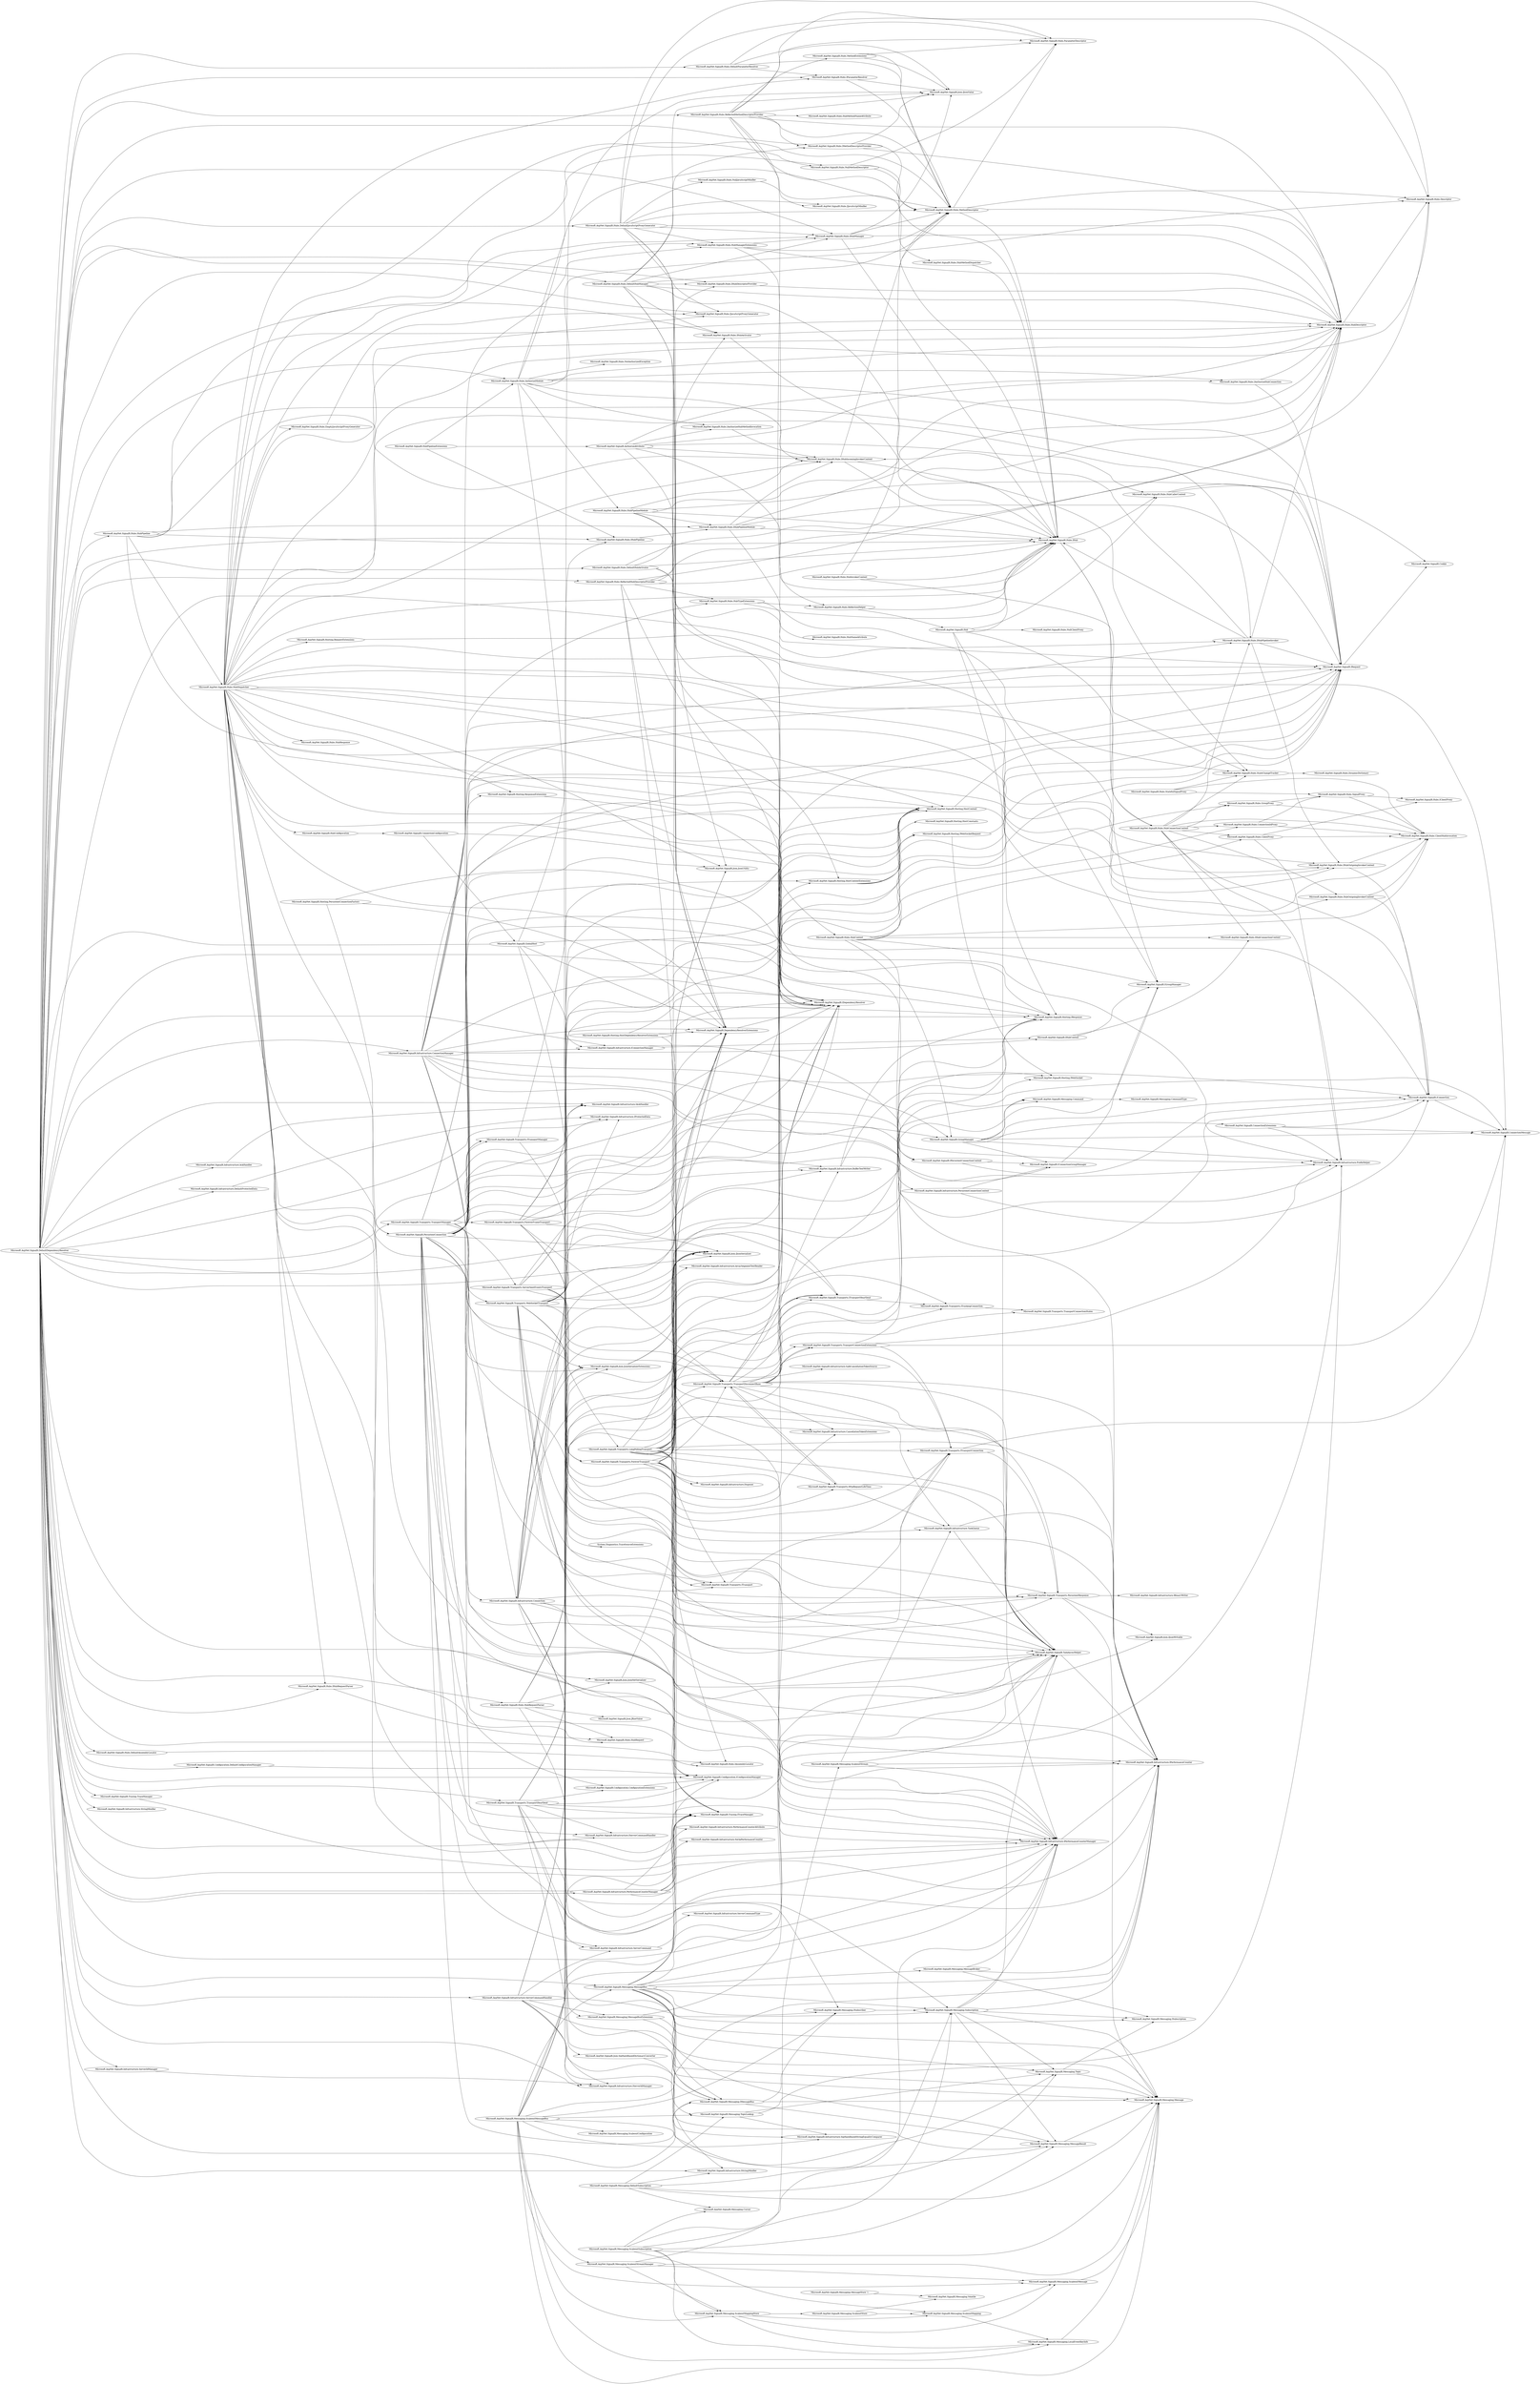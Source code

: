 digraph G {
    page="40,60"; 
    ratio=auto;
    rankdir=LR;
    fontsize=10;
   "Microsoft.AspNet.SignalR.AuthorizeAttribute" -> { rank=none; "Microsoft.AspNet.SignalR.Hubs.HubCallerContext"; "Microsoft.AspNet.SignalR.Hubs.HubDescriptor"; "Microsoft.AspNet.SignalR.Hubs.IAuthorizeHubConnection"; "Microsoft.AspNet.SignalR.Hubs.IAuthorizeHubMethodInvocation"; "Microsoft.AspNet.SignalR.Hubs.IHub"; "Microsoft.AspNet.SignalR.Hubs.IHubIncomingInvokerContext"; "Microsoft.AspNet.SignalR.IRequest" }
   "Microsoft.AspNet.SignalR.Configuration.ConfigurationExtensions" -> { rank=none; "Microsoft.AspNet.SignalR.Configuration.IConfigurationManager" }
   "Microsoft.AspNet.SignalR.Configuration.DefaultConfigurationManager" -> { rank=none; "Microsoft.AspNet.SignalR.Configuration.IConfigurationManager" }
   "Microsoft.AspNet.SignalR.ConnectionConfiguration" -> { rank=none; "Microsoft.AspNet.SignalR.GlobalHost"; "Microsoft.AspNet.SignalR.IDependencyResolver" }
   "Microsoft.AspNet.SignalR.ConnectionExtensions" -> { rank=none; "Microsoft.AspNet.SignalR.ConnectionMessage"; "Microsoft.AspNet.SignalR.IConnection"; "Microsoft.AspNet.SignalR.Infrastructure.PrefixHelper" }
   "Microsoft.AspNet.SignalR.DefaultDependencyResolver" -> { rank=none; "Microsoft.AspNet.SignalR.Configuration.DefaultConfigurationManager"; "Microsoft.AspNet.SignalR.Configuration.IConfigurationManager"; "Microsoft.AspNet.SignalR.Hubs.AuthorizeModule"; "Microsoft.AspNet.SignalR.Hubs.DefaultAssemblyLocator"; "Microsoft.AspNet.SignalR.Hubs.DefaultHubActivator"; "Microsoft.AspNet.SignalR.Hubs.DefaultHubManager"; "Microsoft.AspNet.SignalR.Hubs.DefaultJavaScriptProxyGenerator"; "Microsoft.AspNet.SignalR.Hubs.DefaultParameterResolver"; "Microsoft.AspNet.SignalR.Hubs.HubPipeline"; "Microsoft.AspNet.SignalR.Hubs.HubRequestParser"; "Microsoft.AspNet.SignalR.Hubs.IAssemblyLocator"; "Microsoft.AspNet.SignalR.Hubs.IHubActivator"; "Microsoft.AspNet.SignalR.Hubs.IHubDescriptorProvider"; "Microsoft.AspNet.SignalR.Hubs.IHubManager"; "Microsoft.AspNet.SignalR.Hubs.IHubPipeline"; "Microsoft.AspNet.SignalR.Hubs.IHubPipelineInvoker"; "Microsoft.AspNet.SignalR.Hubs.IHubRequestParser"; "Microsoft.AspNet.SignalR.Hubs.IJavaScriptProxyGenerator"; "Microsoft.AspNet.SignalR.Hubs.IMethodDescriptorProvider"; "Microsoft.AspNet.SignalR.Hubs.IParameterResolver"; "Microsoft.AspNet.SignalR.Hubs.ReflectedHubDescriptorProvider"; "Microsoft.AspNet.SignalR.Hubs.ReflectedMethodDescriptorProvider"; "Microsoft.AspNet.SignalR.IDependencyResolver"; "Microsoft.AspNet.SignalR.Infrastructure.AckHandler"; "Microsoft.AspNet.SignalR.Infrastructure.ConnectionManager"; "Microsoft.AspNet.SignalR.Infrastructure.DefaultProtectedData"; "Microsoft.AspNet.SignalR.Infrastructure.IAckHandler"; "Microsoft.AspNet.SignalR.Infrastructure.IConnectionManager"; "Microsoft.AspNet.SignalR.Infrastructure.IPerformanceCounterManager"; "Microsoft.AspNet.SignalR.Infrastructure.IProtectedData"; "Microsoft.AspNet.SignalR.Infrastructure.IServerCommandHandler"; "Microsoft.AspNet.SignalR.Infrastructure.IServerIdManager"; "Microsoft.AspNet.SignalR.Infrastructure.IStringMinifier"; "Microsoft.AspNet.SignalR.Infrastructure.PerformanceCounterManager"; "Microsoft.AspNet.SignalR.Infrastructure.ServerCommandHandler"; "Microsoft.AspNet.SignalR.Infrastructure.ServerIdManager"; "Microsoft.AspNet.SignalR.Infrastructure.StringMinifier"; "Microsoft.AspNet.SignalR.Json.IJsonSerializer"; "Microsoft.AspNet.SignalR.Json.JsonNetSerializer"; "Microsoft.AspNet.SignalR.Messaging.IMessageBus"; "Microsoft.AspNet.SignalR.Messaging.MessageBus"; "Microsoft.AspNet.SignalR.Tracing.ITraceManager"; "Microsoft.AspNet.SignalR.Tracing.TraceManager"; "Microsoft.AspNet.SignalR.Transports.ITransportHeartbeat"; "Microsoft.AspNet.SignalR.Transports.ITransportManager"; "Microsoft.AspNet.SignalR.Transports.TransportHeartbeat"; "Microsoft.AspNet.SignalR.Transports.TransportManager" }
   "Microsoft.AspNet.SignalR.DependencyResolverExtensions" -> { rank=none; "Microsoft.AspNet.SignalR.IDependencyResolver" }
   "Microsoft.AspNet.SignalR.GlobalHost" -> { rank=none; "Microsoft.AspNet.SignalR.Configuration.IConfigurationManager"; "Microsoft.AspNet.SignalR.DefaultDependencyResolver"; "Microsoft.AspNet.SignalR.DependencyResolverExtensions"; "Microsoft.AspNet.SignalR.Hubs.IHubPipeline"; "Microsoft.AspNet.SignalR.IDependencyResolver"; "Microsoft.AspNet.SignalR.Infrastructure.IConnectionManager" }
   "Microsoft.AspNet.SignalR.GroupManager" -> { rank=none; "Microsoft.AspNet.SignalR.ConnectionExtensions"; "Microsoft.AspNet.SignalR.ConnectionMessage"; "Microsoft.AspNet.SignalR.IConnection"; "Microsoft.AspNet.SignalR.IConnectionGroupManager"; "Microsoft.AspNet.SignalR.IGroupManager"; "Microsoft.AspNet.SignalR.Infrastructure.PrefixHelper"; "Microsoft.AspNet.SignalR.Messaging.Command" }
   "Microsoft.AspNet.SignalR.Hosting.HostContext" -> { rank=none; "Microsoft.AspNet.SignalR.Hosting.IResponse"; "Microsoft.AspNet.SignalR.IRequest" }
   "Microsoft.AspNet.SignalR.Hosting.HostContextExtensions" -> { rank=none; "Microsoft.AspNet.SignalR.Hosting.HostConstants"; "Microsoft.AspNet.SignalR.Hosting.HostContext"; "Microsoft.AspNet.SignalR.Hosting.IWebSocketRequest" }
   "Microsoft.AspNet.SignalR.Hosting.HostDependencyResolverExtensions" -> { rank=none; "Microsoft.AspNet.SignalR.DependencyResolverExtensions"; "Microsoft.AspNet.SignalR.IDependencyResolver"; "Microsoft.AspNet.SignalR.Infrastructure.IPerformanceCounterManager" }
   "Microsoft.AspNet.SignalR.Hosting.IWebSocketRequest" -> { rank=none; "Microsoft.AspNet.SignalR.Hosting.IWebSocket"; "Microsoft.AspNet.SignalR.IRequest" }
   "Microsoft.AspNet.SignalR.Hosting.PersistentConnectionFactory" -> { rank=none; "Microsoft.AspNet.SignalR.DependencyResolverExtensions"; "Microsoft.AspNet.SignalR.IDependencyResolver"; "Microsoft.AspNet.SignalR.PersistentConnection" }
   "Microsoft.AspNet.SignalR.Hosting.RequestExtensions" -> { rank=none; "Microsoft.AspNet.SignalR.IRequest" }
   "Microsoft.AspNet.SignalR.Hosting.ResponseExtensions" -> { rank=none; "Microsoft.AspNet.SignalR.Hosting.IResponse" }
   "Microsoft.AspNet.SignalR.Hub" -> { rank=none; "Microsoft.AspNet.SignalR.Hubs.HubCallerContext"; "Microsoft.AspNet.SignalR.Hubs.HubConnectionContext"; "Microsoft.AspNet.SignalR.Hubs.IHub"; "Microsoft.AspNet.SignalR.Hubs.NullClientProxy"; "Microsoft.AspNet.SignalR.IGroupManager"; "Microsoft.AspNet.SignalR.TaskAsyncHelper" }
   "Microsoft.AspNet.SignalR.HubConfiguration" -> { rank=none; "Microsoft.AspNet.SignalR.ConnectionConfiguration" }
   "Microsoft.AspNet.SignalR.HubPipelineExtensions" -> { rank=none; "Microsoft.AspNet.SignalR.AuthorizeAttribute"; "Microsoft.AspNet.SignalR.Hubs.AuthorizeModule"; "Microsoft.AspNet.SignalR.Hubs.IHubPipeline" }
   "Microsoft.AspNet.SignalR.Hubs.AuthorizeModule" -> { rank=none; "Microsoft.AspNet.SignalR.Hubs.Descriptor"; "Microsoft.AspNet.SignalR.Hubs.HubDescriptor"; "Microsoft.AspNet.SignalR.Hubs.HubPipelineModule"; "Microsoft.AspNet.SignalR.Hubs.IAuthorizeHubConnection"; "Microsoft.AspNet.SignalR.Hubs.IAuthorizeHubMethodInvocation"; "Microsoft.AspNet.SignalR.Hubs.IHubIncomingInvokerContext"; "Microsoft.AspNet.SignalR.Hubs.MethodDescriptor"; "Microsoft.AspNet.SignalR.Hubs.NotAuthorizedException"; "Microsoft.AspNet.SignalR.Hubs.NullMethodDescriptor"; "Microsoft.AspNet.SignalR.IRequest"; "Microsoft.AspNet.SignalR.TaskAsyncHelper" }
   "Microsoft.AspNet.SignalR.Hubs.ClientProxy" -> { rank=none; "Microsoft.AspNet.SignalR.Hubs.ClientHubInvocation"; "Microsoft.AspNet.SignalR.Hubs.IClientProxy"; "Microsoft.AspNet.SignalR.Infrastructure.PrefixHelper" }
   "Microsoft.AspNet.SignalR.Hubs.ConnectionIdProxy" -> { rank=none; "Microsoft.AspNet.SignalR.Hubs.ClientHubInvocation"; "Microsoft.AspNet.SignalR.Hubs.SignalProxy" }
   "Microsoft.AspNet.SignalR.Hubs.DefaultAssemblyLocator" -> { rank=none; "Microsoft.AspNet.SignalR.Hubs.IAssemblyLocator" }
   "Microsoft.AspNet.SignalR.Hubs.DefaultHubActivator" -> { rank=none; "Microsoft.AspNet.SignalR.DependencyResolverExtensions"; "Microsoft.AspNet.SignalR.Hubs.HubDescriptor"; "Microsoft.AspNet.SignalR.Hubs.IHub"; "Microsoft.AspNet.SignalR.Hubs.IHubActivator"; "Microsoft.AspNet.SignalR.IDependencyResolver" }
   "Microsoft.AspNet.SignalR.Hubs.DefaultHubManager" -> { rank=none; "Microsoft.AspNet.SignalR.DependencyResolverExtensions"; "Microsoft.AspNet.SignalR.Hubs.HubDescriptor"; "Microsoft.AspNet.SignalR.Hubs.IHub"; "Microsoft.AspNet.SignalR.Hubs.IHubActivator"; "Microsoft.AspNet.SignalR.Hubs.IHubDescriptorProvider"; "Microsoft.AspNet.SignalR.Hubs.IHubManager"; "Microsoft.AspNet.SignalR.Hubs.IMethodDescriptorProvider"; "Microsoft.AspNet.SignalR.Hubs.MethodDescriptor"; "Microsoft.AspNet.SignalR.IDependencyResolver"; "Microsoft.AspNet.SignalR.Json.IJsonValue" }
   "Microsoft.AspNet.SignalR.Hubs.DefaultJavaScriptProxyGenerator" -> { rank=none; "Microsoft.AspNet.SignalR.DependencyResolverExtensions"; "Microsoft.AspNet.SignalR.Hubs.Descriptor"; "Microsoft.AspNet.SignalR.Hubs.HubDescriptor"; "Microsoft.AspNet.SignalR.Hubs.HubManagerExtensions"; "Microsoft.AspNet.SignalR.Hubs.IHubManager"; "Microsoft.AspNet.SignalR.Hubs.IJavaScriptMinifier"; "Microsoft.AspNet.SignalR.Hubs.IJavaScriptProxyGenerator"; "Microsoft.AspNet.SignalR.Hubs.MethodDescriptor"; "Microsoft.AspNet.SignalR.Hubs.NullJavaScriptMinifier"; "Microsoft.AspNet.SignalR.Hubs.ParameterDescriptor"; "Microsoft.AspNet.SignalR.IDependencyResolver"; "Microsoft.AspNet.SignalR.Json.JsonUtility" }
   "Microsoft.AspNet.SignalR.Hubs.DefaultParameterResolver" -> { rank=none; "Microsoft.AspNet.SignalR.Hubs.IParameterResolver"; "Microsoft.AspNet.SignalR.Hubs.MethodDescriptor"; "Microsoft.AspNet.SignalR.Hubs.ParameterDescriptor"; "Microsoft.AspNet.SignalR.Json.IJsonValue" }
   "Microsoft.AspNet.SignalR.Hubs.EmptyJavaScriptProxyGenerator" -> { rank=none; "Microsoft.AspNet.SignalR.Hubs.IJavaScriptProxyGenerator" }
   "Microsoft.AspNet.SignalR.Hubs.GroupProxy" -> { rank=none; "Microsoft.AspNet.SignalR.Hubs.ClientHubInvocation"; "Microsoft.AspNet.SignalR.Hubs.SignalProxy" }
   "Microsoft.AspNet.SignalR.Hubs.HubCallerContext" -> { rank=none; "Microsoft.AspNet.SignalR.Cookie"; "Microsoft.AspNet.SignalR.IRequest" }
   "Microsoft.AspNet.SignalR.Hubs.HubConnectionContext" -> { rank=none; "Microsoft.AspNet.SignalR.Hubs.ClientHubInvocation"; "Microsoft.AspNet.SignalR.Hubs.ClientProxy"; "Microsoft.AspNet.SignalR.Hubs.ConnectionIdProxy"; "Microsoft.AspNet.SignalR.Hubs.GroupProxy"; "Microsoft.AspNet.SignalR.Hubs.HubOutgoingInvokerContext"; "Microsoft.AspNet.SignalR.Hubs.IHubConnectionContext"; "Microsoft.AspNet.SignalR.Hubs.IHubPipelineInvoker"; "Microsoft.AspNet.SignalR.Hubs.StateChangeTracker"; "Microsoft.AspNet.SignalR.IConnection"; "Microsoft.AspNet.SignalR.Infrastructure.PrefixHelper" }
   "Microsoft.AspNet.SignalR.Hubs.HubContext" -> { rank=none; "Microsoft.AspNet.SignalR.GroupManager"; "Microsoft.AspNet.SignalR.Hubs.ClientHubInvocation"; "Microsoft.AspNet.SignalR.Hubs.ClientProxy"; "Microsoft.AspNet.SignalR.Hubs.ConnectionIdProxy"; "Microsoft.AspNet.SignalR.Hubs.GroupProxy"; "Microsoft.AspNet.SignalR.Hubs.IHubConnectionContext"; "Microsoft.AspNet.SignalR.IGroupManager"; "Microsoft.AspNet.SignalR.Infrastructure.PrefixHelper" }
   "Microsoft.AspNet.SignalR.Hubs.HubDescriptor" -> { rank=none; "Microsoft.AspNet.SignalR.Hubs.Descriptor" }
   "Microsoft.AspNet.SignalR.Hubs.HubDispatcher" -> { rank=none; "Microsoft.AspNet.SignalR.ConnectionMessage"; "Microsoft.AspNet.SignalR.DependencyResolverExtensions"; "Microsoft.AspNet.SignalR.Hosting.HostContext"; "Microsoft.AspNet.SignalR.Hosting.HostContextExtensions"; "Microsoft.AspNet.SignalR.Hosting.IResponse"; "Microsoft.AspNet.SignalR.Hosting.RequestExtensions"; "Microsoft.AspNet.SignalR.Hosting.ResponseExtensions"; "Microsoft.AspNet.SignalR.HubConfiguration"; "Microsoft.AspNet.SignalR.Hubs.Descriptor"; "Microsoft.AspNet.SignalR.Hubs.EmptyJavaScriptProxyGenerator"; "Microsoft.AspNet.SignalR.Hubs.HubDescriptor"; "Microsoft.AspNet.SignalR.Hubs.HubManagerExtensions"; "Microsoft.AspNet.SignalR.Hubs.HubRequest"; "Microsoft.AspNet.SignalR.Hubs.HubResponse"; "Microsoft.AspNet.SignalR.Hubs.IHub"; "Microsoft.AspNet.SignalR.Hubs.IHubIncomingInvokerContext"; "Microsoft.AspNet.SignalR.Hubs.IHubManager"; "Microsoft.AspNet.SignalR.Hubs.IHubOutgoingInvokerContext"; "Microsoft.AspNet.SignalR.Hubs.IHubPipelineInvoker"; "Microsoft.AspNet.SignalR.Hubs.IHubRequestParser"; "Microsoft.AspNet.SignalR.Hubs.IJavaScriptProxyGenerator"; "Microsoft.AspNet.SignalR.Hubs.IParameterResolver"; "Microsoft.AspNet.SignalR.Hubs.MethodDescriptor"; "Microsoft.AspNet.SignalR.Hubs.NullMethodDescriptor"; "Microsoft.AspNet.SignalR.Hubs.StateChangeTracker"; "Microsoft.AspNet.SignalR.IConnection"; "Microsoft.AspNet.SignalR.IDependencyResolver"; "Microsoft.AspNet.SignalR.IRequest"; "Microsoft.AspNet.SignalR.Infrastructure.IPerformanceCounter"; "Microsoft.AspNet.SignalR.Infrastructure.IPerformanceCounterManager"; "Microsoft.AspNet.SignalR.Infrastructure.PrefixHelper"; "Microsoft.AspNet.SignalR.Json.JsonSerializerExtensions"; "Microsoft.AspNet.SignalR.Json.JsonUtility"; "Microsoft.AspNet.SignalR.PersistentConnection"; "Microsoft.AspNet.SignalR.TaskAsyncHelper"; "Microsoft.AspNet.SignalR.Tracing.ITraceManager" }
   "Microsoft.AspNet.SignalR.Hubs.HubInvokerContext" -> { rank=none; "Microsoft.AspNet.SignalR.Hubs.IHub"; "Microsoft.AspNet.SignalR.Hubs.MethodDescriptor"; "Microsoft.AspNet.SignalR.Hubs.StateChangeTracker" }
   "Microsoft.AspNet.SignalR.Hubs.HubManagerExtensions" -> { rank=none; "Microsoft.AspNet.SignalR.Hubs.HubDescriptor"; "Microsoft.AspNet.SignalR.Hubs.IHubManager"; "Microsoft.AspNet.SignalR.Hubs.MethodDescriptor"; "Microsoft.AspNet.SignalR.Infrastructure.IPerformanceCounter" }
   "Microsoft.AspNet.SignalR.Hubs.HubMethodDispatcher" -> { rank=none; "Microsoft.AspNet.SignalR.Hubs.IHub" }
   "Microsoft.AspNet.SignalR.Hubs.HubOutgoingInvokerContext" -> { rank=none; "Microsoft.AspNet.SignalR.Hubs.ClientHubInvocation"; "Microsoft.AspNet.SignalR.IConnection" }
   "Microsoft.AspNet.SignalR.Hubs.HubPipeline" -> { rank=none; "Microsoft.AspNet.SignalR.Hubs.HubDescriptor"; "Microsoft.AspNet.SignalR.Hubs.HubDispatcher"; "Microsoft.AspNet.SignalR.Hubs.IHub"; "Microsoft.AspNet.SignalR.Hubs.IHubIncomingInvokerContext"; "Microsoft.AspNet.SignalR.Hubs.IHubOutgoingInvokerContext"; "Microsoft.AspNet.SignalR.Hubs.IHubPipelineModule"; "Microsoft.AspNet.SignalR.IRequest" }
   "Microsoft.AspNet.SignalR.Hubs.HubPipelineModule" -> { rank=none; "Microsoft.AspNet.SignalR.Hubs.HubDescriptor"; "Microsoft.AspNet.SignalR.Hubs.IHub"; "Microsoft.AspNet.SignalR.Hubs.IHubIncomingInvokerContext"; "Microsoft.AspNet.SignalR.Hubs.IHubOutgoingInvokerContext"; "Microsoft.AspNet.SignalR.Hubs.IHubPipelineModule"; "Microsoft.AspNet.SignalR.IRequest"; "Microsoft.AspNet.SignalR.TaskAsyncHelper" }
   "Microsoft.AspNet.SignalR.Hubs.HubRequestParser" -> { rank=none; "Microsoft.AspNet.SignalR.Hubs.HubRequest"; "Microsoft.AspNet.SignalR.Json.IJsonValue"; "Microsoft.AspNet.SignalR.Json.JRawValue"; "Microsoft.AspNet.SignalR.Json.JsonNetSerializer"; "Microsoft.AspNet.SignalR.Json.JsonSerializerExtensions"; "Microsoft.AspNet.SignalR.Json.SipHashBasedDictionaryConverter" }
   "Microsoft.AspNet.SignalR.Hubs.HubTypeExtensions" -> { rank=none; "Microsoft.AspNet.SignalR.Hubs.HubNameAttribute"; "Microsoft.AspNet.SignalR.Hubs.IHub"; "Microsoft.AspNet.SignalR.Hubs.ReflectionHelper" }
   "Microsoft.AspNet.SignalR.Hubs.IAuthorizeHubConnection" -> { rank=none; "Microsoft.AspNet.SignalR.Hubs.HubDescriptor"; "Microsoft.AspNet.SignalR.IRequest" }
   "Microsoft.AspNet.SignalR.Hubs.IAuthorizeHubMethodInvocation" -> { rank=none; "Microsoft.AspNet.SignalR.Hubs.IHubIncomingInvokerContext" }
   "Microsoft.AspNet.SignalR.Hubs.IHub" -> { rank=none; "Microsoft.AspNet.SignalR.Hubs.HubCallerContext"; "Microsoft.AspNet.SignalR.Hubs.HubConnectionContext"; "Microsoft.AspNet.SignalR.IGroupManager" }
   "Microsoft.AspNet.SignalR.Hubs.IHubActivator" -> { rank=none; "Microsoft.AspNet.SignalR.Hubs.HubDescriptor"; "Microsoft.AspNet.SignalR.Hubs.IHub" }
   "Microsoft.AspNet.SignalR.Hubs.IHubDescriptorProvider" -> { rank=none; "Microsoft.AspNet.SignalR.Hubs.HubDescriptor" }
   "Microsoft.AspNet.SignalR.Hubs.IHubIncomingInvokerContext" -> { rank=none; "Microsoft.AspNet.SignalR.Hubs.IHub"; "Microsoft.AspNet.SignalR.Hubs.MethodDescriptor"; "Microsoft.AspNet.SignalR.Hubs.StateChangeTracker" }
   "Microsoft.AspNet.SignalR.Hubs.IHubManager" -> { rank=none; "Microsoft.AspNet.SignalR.Hubs.HubDescriptor"; "Microsoft.AspNet.SignalR.Hubs.IHub"; "Microsoft.AspNet.SignalR.Hubs.MethodDescriptor"; "Microsoft.AspNet.SignalR.Json.IJsonValue" }
   "Microsoft.AspNet.SignalR.Hubs.IHubOutgoingInvokerContext" -> { rank=none; "Microsoft.AspNet.SignalR.Hubs.ClientHubInvocation"; "Microsoft.AspNet.SignalR.IConnection" }
   "Microsoft.AspNet.SignalR.Hubs.IHubPipeline" -> { rank=none; "Microsoft.AspNet.SignalR.Hubs.IHubPipelineModule" }
   "Microsoft.AspNet.SignalR.Hubs.IHubPipelineInvoker" -> { rank=none; "Microsoft.AspNet.SignalR.Hubs.HubDescriptor"; "Microsoft.AspNet.SignalR.Hubs.IHub"; "Microsoft.AspNet.SignalR.Hubs.IHubIncomingInvokerContext"; "Microsoft.AspNet.SignalR.Hubs.IHubOutgoingInvokerContext"; "Microsoft.AspNet.SignalR.IRequest" }
   "Microsoft.AspNet.SignalR.Hubs.IHubPipelineModule" -> { rank=none; "Microsoft.AspNet.SignalR.Hubs.HubDescriptor"; "Microsoft.AspNet.SignalR.Hubs.IHub"; "Microsoft.AspNet.SignalR.Hubs.IHubIncomingInvokerContext"; "Microsoft.AspNet.SignalR.Hubs.IHubOutgoingInvokerContext"; "Microsoft.AspNet.SignalR.IRequest" }
   "Microsoft.AspNet.SignalR.Hubs.IHubRequestParser" -> { rank=none; "Microsoft.AspNet.SignalR.Hubs.HubRequest" }
   "Microsoft.AspNet.SignalR.Hubs.IMethodDescriptorProvider" -> { rank=none; "Microsoft.AspNet.SignalR.Hubs.HubDescriptor"; "Microsoft.AspNet.SignalR.Hubs.MethodDescriptor"; "Microsoft.AspNet.SignalR.Json.IJsonValue" }
   "Microsoft.AspNet.SignalR.Hubs.IParameterResolver" -> { rank=none; "Microsoft.AspNet.SignalR.Hubs.MethodDescriptor"; "Microsoft.AspNet.SignalR.Json.IJsonValue" }
   "Microsoft.AspNet.SignalR.Hubs.MethodDescriptor" -> { rank=none; "Microsoft.AspNet.SignalR.Hubs.Descriptor"; "Microsoft.AspNet.SignalR.Hubs.HubDescriptor"; "Microsoft.AspNet.SignalR.Hubs.IHub"; "Microsoft.AspNet.SignalR.Hubs.ParameterDescriptor" }
   "Microsoft.AspNet.SignalR.Hubs.MethodExtensions" -> { rank=none; "Microsoft.AspNet.SignalR.Hubs.MethodDescriptor"; "Microsoft.AspNet.SignalR.Hubs.ParameterDescriptor"; "Microsoft.AspNet.SignalR.Json.IJsonValue" }
   "Microsoft.AspNet.SignalR.Hubs.NullJavaScriptMinifier" -> { rank=none; "Microsoft.AspNet.SignalR.Hubs.IJavaScriptMinifier" }
   "Microsoft.AspNet.SignalR.Hubs.NullMethodDescriptor" -> { rank=none; "Microsoft.AspNet.SignalR.Hubs.IHub"; "Microsoft.AspNet.SignalR.Hubs.MethodDescriptor"; "Microsoft.AspNet.SignalR.Hubs.ParameterDescriptor" }
   "Microsoft.AspNet.SignalR.Hubs.ReflectedHubDescriptorProvider" -> { rank=none; "Microsoft.AspNet.SignalR.DependencyResolverExtensions"; "Microsoft.AspNet.SignalR.Hubs.Descriptor"; "Microsoft.AspNet.SignalR.Hubs.HubDescriptor"; "Microsoft.AspNet.SignalR.Hubs.HubTypeExtensions"; "Microsoft.AspNet.SignalR.Hubs.IAssemblyLocator"; "Microsoft.AspNet.SignalR.Hubs.IHub"; "Microsoft.AspNet.SignalR.Hubs.IHubDescriptorProvider"; "Microsoft.AspNet.SignalR.IDependencyResolver" }
   "Microsoft.AspNet.SignalR.Hubs.ReflectedMethodDescriptorProvider" -> { rank=none; "Microsoft.AspNet.SignalR.Hubs.Descriptor"; "Microsoft.AspNet.SignalR.Hubs.HubDescriptor"; "Microsoft.AspNet.SignalR.Hubs.HubMethodDispatcher"; "Microsoft.AspNet.SignalR.Hubs.HubMethodNameAttribute"; "Microsoft.AspNet.SignalR.Hubs.IHub"; "Microsoft.AspNet.SignalR.Hubs.IMethodDescriptorProvider"; "Microsoft.AspNet.SignalR.Hubs.MethodDescriptor"; "Microsoft.AspNet.SignalR.Hubs.MethodExtensions"; "Microsoft.AspNet.SignalR.Hubs.ParameterDescriptor"; "Microsoft.AspNet.SignalR.Hubs.ReflectionHelper"; "Microsoft.AspNet.SignalR.Json.IJsonValue" }
   "Microsoft.AspNet.SignalR.Hubs.ReflectionHelper" -> { rank=none; "Microsoft.AspNet.SignalR.Hub"; "Microsoft.AspNet.SignalR.Hubs.IHub" }
   "Microsoft.AspNet.SignalR.Hubs.SignalProxy" -> { rank=none; "Microsoft.AspNet.SignalR.Hubs.ClientHubInvocation"; "Microsoft.AspNet.SignalR.Hubs.IClientProxy" }
   "Microsoft.AspNet.SignalR.Hubs.StateChangeTracker" -> { rank=none; "Microsoft.AspNet.SignalR.Hubs.DynamicDictionary" }
   "Microsoft.AspNet.SignalR.Hubs.StatefulSignalProxy" -> { rank=none; "Microsoft.AspNet.SignalR.Hubs.ClientHubInvocation"; "Microsoft.AspNet.SignalR.Hubs.SignalProxy"; "Microsoft.AspNet.SignalR.Hubs.StateChangeTracker" }
   "Microsoft.AspNet.SignalR.IConnection" -> { rank=none; "Microsoft.AspNet.SignalR.ConnectionMessage" }
   "Microsoft.AspNet.SignalR.IConnectionGroupManager" -> { rank=none; "Microsoft.AspNet.SignalR.IGroupManager" }
   "Microsoft.AspNet.SignalR.IHubContext" -> { rank=none; "Microsoft.AspNet.SignalR.Hubs.IHubConnectionContext"; "Microsoft.AspNet.SignalR.IGroupManager" }
   "Microsoft.AspNet.SignalR.IPersistentConnectionContext" -> { rank=none; "Microsoft.AspNet.SignalR.IConnection"; "Microsoft.AspNet.SignalR.IConnectionGroupManager" }
   "Microsoft.AspNet.SignalR.IRequest" -> { rank=none; "Microsoft.AspNet.SignalR.Cookie" }
   "Microsoft.AspNet.SignalR.Infrastructure.AckHandler" -> { rank=none; "Microsoft.AspNet.SignalR.Infrastructure.IAckHandler" }
   "Microsoft.AspNet.SignalR.Infrastructure.BufferTextWriter" -> { rank=none; "Microsoft.AspNet.SignalR.Hosting.IResponse"; "Microsoft.AspNet.SignalR.Hosting.IWebSocket" }
   "Microsoft.AspNet.SignalR.Infrastructure.Connection" -> { rank=none; "Microsoft.AspNet.SignalR.ConnectionMessage"; "Microsoft.AspNet.SignalR.IConnection"; "Microsoft.AspNet.SignalR.Infrastructure.BufferTextWriter"; "Microsoft.AspNet.SignalR.Infrastructure.IAckHandler"; "Microsoft.AspNet.SignalR.Infrastructure.IPerformanceCounterManager"; "Microsoft.AspNet.SignalR.Infrastructure.IProtectedData"; "Microsoft.AspNet.SignalR.Json.IJsonSerializer"; "Microsoft.AspNet.SignalR.Json.JsonSerializerExtensions"; "Microsoft.AspNet.SignalR.Messaging.Command"; "Microsoft.AspNet.SignalR.Messaging.IMessageBus"; "Microsoft.AspNet.SignalR.Messaging.ISubscriber"; "Microsoft.AspNet.SignalR.Messaging.Message"; "Microsoft.AspNet.SignalR.Messaging.MessageBusExtensions"; "Microsoft.AspNet.SignalR.Messaging.MessageResult"; "Microsoft.AspNet.SignalR.Messaging.Subscription"; "Microsoft.AspNet.SignalR.TaskAsyncHelper"; "Microsoft.AspNet.SignalR.Tracing.ITraceManager"; "Microsoft.AspNet.SignalR.Transports.ITransportConnection"; "Microsoft.AspNet.SignalR.Transports.PersistentResponse" }
   "Microsoft.AspNet.SignalR.Infrastructure.ConnectionManager" -> { rank=none; "Microsoft.AspNet.SignalR.DependencyResolverExtensions"; "Microsoft.AspNet.SignalR.GroupManager"; "Microsoft.AspNet.SignalR.Hubs.ClientHubInvocation"; "Microsoft.AspNet.SignalR.Hubs.HubContext"; "Microsoft.AspNet.SignalR.Hubs.HubManagerExtensions"; "Microsoft.AspNet.SignalR.Hubs.HubOutgoingInvokerContext"; "Microsoft.AspNet.SignalR.Hubs.HubTypeExtensions"; "Microsoft.AspNet.SignalR.Hubs.IHubPipelineInvoker"; "Microsoft.AspNet.SignalR.IDependencyResolver"; "Microsoft.AspNet.SignalR.IHubContext"; "Microsoft.AspNet.SignalR.IPersistentConnectionContext"; "Microsoft.AspNet.SignalR.Infrastructure.Connection"; "Microsoft.AspNet.SignalR.Infrastructure.IConnectionManager"; "Microsoft.AspNet.SignalR.Infrastructure.IPerformanceCounter"; "Microsoft.AspNet.SignalR.Infrastructure.IPerformanceCounterManager"; "Microsoft.AspNet.SignalR.Infrastructure.PersistentConnectionContext"; "Microsoft.AspNet.SignalR.Infrastructure.PrefixHelper" }
   "Microsoft.AspNet.SignalR.Infrastructure.DefaultProtectedData" -> { rank=none; "Microsoft.AspNet.SignalR.Infrastructure.IProtectedData" }
   "Microsoft.AspNet.SignalR.Infrastructure.IConnectionManager" -> { rank=none; "Microsoft.AspNet.SignalR.IHubContext"; "Microsoft.AspNet.SignalR.IPersistentConnectionContext" }
   "Microsoft.AspNet.SignalR.Infrastructure.IPerformanceCounterManager" -> { rank=none; "Microsoft.AspNet.SignalR.Infrastructure.IPerformanceCounter" }
   "Microsoft.AspNet.SignalR.Infrastructure.PerformanceCounterManager" -> { rank=none; "Microsoft.AspNet.SignalR.DefaultDependencyResolver"; "Microsoft.AspNet.SignalR.DependencyResolverExtensions"; "Microsoft.AspNet.SignalR.Infrastructure.IPerformanceCounter"; "Microsoft.AspNet.SignalR.Infrastructure.IPerformanceCounterManager"; "Microsoft.AspNet.SignalR.Infrastructure.NoOpPerformanceCounter"; "Microsoft.AspNet.SignalR.Infrastructure.PerformanceCounterAttribute"; "Microsoft.AspNet.SignalR.Tracing.ITraceManager" }
   "Microsoft.AspNet.SignalR.Infrastructure.PersistentConnectionContext" -> { rank=none; "Microsoft.AspNet.SignalR.IConnection"; "Microsoft.AspNet.SignalR.IConnectionGroupManager" }
   "Microsoft.AspNet.SignalR.Infrastructure.ServerCommand" -> { rank=none; "Microsoft.AspNet.SignalR.Infrastructure.ServerCommandType" }
   "Microsoft.AspNet.SignalR.Infrastructure.ServerCommandHandler" -> { rank=none; "Microsoft.AspNet.SignalR.DependencyResolverExtensions"; "Microsoft.AspNet.SignalR.Infrastructure.IServerIdManager"; "Microsoft.AspNet.SignalR.Infrastructure.ServerCommand"; "Microsoft.AspNet.SignalR.Json.IJsonSerializer"; "Microsoft.AspNet.SignalR.Json.JsonSerializerExtensions"; "Microsoft.AspNet.SignalR.Messaging.IMessageBus"; "Microsoft.AspNet.SignalR.Messaging.Message"; "Microsoft.AspNet.SignalR.Messaging.MessageBusExtensions"; "Microsoft.AspNet.SignalR.Messaging.MessageResult"; "Microsoft.AspNet.SignalR.Messaging.Subscription" }
   "Microsoft.AspNet.SignalR.Infrastructure.ServerIdManager" -> { rank=none; "Microsoft.AspNet.SignalR.Infrastructure.IServerIdManager" }
   "Microsoft.AspNet.SignalR.Infrastructure.TaskQueue" -> { rank=none; "Microsoft.AspNet.SignalR.Infrastructure.IPerformanceCounter"; "Microsoft.AspNet.SignalR.TaskAsyncHelper" }
   "Microsoft.AspNet.SignalR.Json.JsonNetSerializer" -> { rank=none; "Microsoft.AspNet.SignalR.Json.IJsonSerializer"; "Microsoft.AspNet.SignalR.Json.IJsonWritable" }
   "Microsoft.AspNet.SignalR.Json.JsonSerializerExtensions" -> { rank=none; "Microsoft.AspNet.SignalR.Infrastructure.ArraySegmentTextReader"; "Microsoft.AspNet.SignalR.Json.IJsonSerializer" }
   "Microsoft.AspNet.SignalR.Json.SipHashBasedDictionaryConverter" -> { rank=none; "Microsoft.AspNet.SignalR.Infrastructure.SipHashBasedStringEqualityComparer" }
   "Microsoft.AspNet.SignalR.Messaging.Command" -> { rank=none; "Microsoft.AspNet.SignalR.Messaging.CommandType" }
   "Microsoft.AspNet.SignalR.Messaging.DefaultSubscription" -> { rank=none; "Microsoft.AspNet.SignalR.Infrastructure.IStringMinifier"; "Microsoft.AspNet.SignalR.Messaging.Cursor"; "Microsoft.AspNet.SignalR.Messaging.Message"; "Microsoft.AspNet.SignalR.Messaging.Subscription"; "Microsoft.AspNet.SignalR.Messaging.Topic"; "Microsoft.AspNet.SignalR.Messaging.TopicLookup" }
   "Microsoft.AspNet.SignalR.Messaging.IMessageBus" -> { rank=none; "Microsoft.AspNet.SignalR.Messaging.ISubscriber"; "Microsoft.AspNet.SignalR.Messaging.Message"; "Microsoft.AspNet.SignalR.Messaging.MessageResult" }
   "Microsoft.AspNet.SignalR.Messaging.ISubscriber" -> { rank=none; "Microsoft.AspNet.SignalR.Messaging.Subscription" }
   "Microsoft.AspNet.SignalR.Messaging.LocalEventKeyInfo" -> { rank=none; "Microsoft.AspNet.SignalR.Messaging.Message" }
   "Microsoft.AspNet.SignalR.Messaging.MessageBroker" -> { rank=none; "Microsoft.AspNet.SignalR.Infrastructure.IPerformanceCounter"; "Microsoft.AspNet.SignalR.Infrastructure.IPerformanceCounterManager"; "Microsoft.AspNet.SignalR.Messaging.ISubscription" }
   "Microsoft.AspNet.SignalR.Messaging.MessageBus" -> { rank=none; "Microsoft.AspNet.SignalR.Configuration.IConfigurationManager"; "Microsoft.AspNet.SignalR.DependencyResolverExtensions"; "Microsoft.AspNet.SignalR.IDependencyResolver"; "Microsoft.AspNet.SignalR.Infrastructure.IPerformanceCounter"; "Microsoft.AspNet.SignalR.Infrastructure.IPerformanceCounterManager"; "Microsoft.AspNet.SignalR.Infrastructure.IStringMinifier"; "Microsoft.AspNet.SignalR.Messaging.IMessageBus"; "Microsoft.AspNet.SignalR.Messaging.ISubscriber"; "Microsoft.AspNet.SignalR.Messaging.ISubscription"; "Microsoft.AspNet.SignalR.Messaging.Message"; "Microsoft.AspNet.SignalR.Messaging.MessageBroker"; "Microsoft.AspNet.SignalR.Messaging.MessageResult"; "Microsoft.AspNet.SignalR.Messaging.Subscription"; "Microsoft.AspNet.SignalR.Messaging.Topic"; "Microsoft.AspNet.SignalR.Messaging.TopicLookup"; "Microsoft.AspNet.SignalR.TaskAsyncHelper"; "Microsoft.AspNet.SignalR.Tracing.ITraceManager" }
   "Microsoft.AspNet.SignalR.Messaging.MessageBusExtensions" -> { rank=none; "Microsoft.AspNet.SignalR.Infrastructure.PrefixHelper"; "Microsoft.AspNet.SignalR.Messaging.IMessageBus"; "Microsoft.AspNet.SignalR.Messaging.Message" }
   "Microsoft.AspNet.SignalR.Messaging.MessageResult" -> { rank=none; "Microsoft.AspNet.SignalR.Messaging.Message" }
   "Microsoft.AspNet.SignalR.Messaging.MessageStore`1" -> { rank=none; "Microsoft.AspNet.SignalR.Messaging.Volatile" }
   "Microsoft.AspNet.SignalR.Messaging.ScaleoutMapping" -> { rank=none; "Microsoft.AspNet.SignalR.Messaging.LocalEventKeyInfo"; "Microsoft.AspNet.SignalR.Messaging.ScaleoutMessage" }
   "Microsoft.AspNet.SignalR.Messaging.ScaleoutMappingStore" -> { rank=none; "Microsoft.AspNet.SignalR.Messaging.LocalEventKeyInfo"; "Microsoft.AspNet.SignalR.Messaging.ScaleoutMapping"; "Microsoft.AspNet.SignalR.Messaging.ScaleoutMessage"; "Microsoft.AspNet.SignalR.Messaging.ScaleoutStore" }
   "Microsoft.AspNet.SignalR.Messaging.ScaleoutMessage" -> { rank=none; "Microsoft.AspNet.SignalR.Messaging.Message" }
   "Microsoft.AspNet.SignalR.Messaging.ScaleoutMessageBus" -> { rank=none; "Microsoft.AspNet.SignalR.DependencyResolverExtensions"; "Microsoft.AspNet.SignalR.Infrastructure.IPerformanceCounter"; "Microsoft.AspNet.SignalR.Infrastructure.IPerformanceCounterManager"; "Microsoft.AspNet.SignalR.Infrastructure.SipHashBasedStringEqualityComparer"; "Microsoft.AspNet.SignalR.Messaging.ISubscriber"; "Microsoft.AspNet.SignalR.Messaging.LocalEventKeyInfo"; "Microsoft.AspNet.SignalR.Messaging.Message"; "Microsoft.AspNet.SignalR.Messaging.MessageBus"; "Microsoft.AspNet.SignalR.Messaging.ScaleoutConfiguration"; "Microsoft.AspNet.SignalR.Messaging.ScaleoutMappingStore"; "Microsoft.AspNet.SignalR.Messaging.ScaleoutMessage"; "Microsoft.AspNet.SignalR.Messaging.ScaleoutStreamManager"; "Microsoft.AspNet.SignalR.Messaging.Topic"; "Microsoft.AspNet.SignalR.Messaging.TopicLookup"; "Microsoft.AspNet.SignalR.TaskAsyncHelper"; "Microsoft.AspNet.SignalR.Tracing.ITraceManager" }
   "Microsoft.AspNet.SignalR.Messaging.ScaleoutStore" -> { rank=none; "Microsoft.AspNet.SignalR.Messaging.ScaleoutMapping"; "Microsoft.AspNet.SignalR.Messaging.Volatile" }
   "Microsoft.AspNet.SignalR.Messaging.ScaleoutStream" -> { rank=none; "Microsoft.AspNet.SignalR.Infrastructure.IPerformanceCounter"; "Microsoft.AspNet.SignalR.Infrastructure.IPerformanceCounterManager"; "Microsoft.AspNet.SignalR.Infrastructure.TaskQueue"; "Microsoft.AspNet.SignalR.TaskAsyncHelper" }
   "Microsoft.AspNet.SignalR.Messaging.ScaleoutStreamManager" -> { rank=none; "Microsoft.AspNet.SignalR.Messaging.Message"; "Microsoft.AspNet.SignalR.Messaging.ScaleoutMappingStore"; "Microsoft.AspNet.SignalR.Messaging.ScaleoutMessage"; "Microsoft.AspNet.SignalR.Messaging.ScaleoutStream" }
   "Microsoft.AspNet.SignalR.Messaging.ScaleoutSubscription" -> { rank=none; "Microsoft.AspNet.SignalR.Infrastructure.IPerformanceCounterManager"; "Microsoft.AspNet.SignalR.Messaging.Cursor"; "Microsoft.AspNet.SignalR.Messaging.LocalEventKeyInfo"; "Microsoft.AspNet.SignalR.Messaging.Message"; "Microsoft.AspNet.SignalR.Messaging.MessageResult"; "Microsoft.AspNet.SignalR.Messaging.ScaleoutMapping"; "Microsoft.AspNet.SignalR.Messaging.ScaleoutMappingStore"; "Microsoft.AspNet.SignalR.Messaging.Subscription" }
   "Microsoft.AspNet.SignalR.Messaging.Subscription" -> { rank=none; "Microsoft.AspNet.SignalR.Infrastructure.IPerformanceCounter"; "Microsoft.AspNet.SignalR.Infrastructure.IPerformanceCounterManager"; "Microsoft.AspNet.SignalR.Messaging.ISubscription"; "Microsoft.AspNet.SignalR.Messaging.Message"; "Microsoft.AspNet.SignalR.Messaging.MessageResult"; "Microsoft.AspNet.SignalR.Messaging.Topic"; "Microsoft.AspNet.SignalR.TaskAsyncHelper" }
   "Microsoft.AspNet.SignalR.Messaging.Topic" -> { rank=none; "Microsoft.AspNet.SignalR.Messaging.ISubscription"; "Microsoft.AspNet.SignalR.Messaging.Message" }
   "Microsoft.AspNet.SignalR.Messaging.TopicLookup" -> { rank=none; "Microsoft.AspNet.SignalR.Infrastructure.PrefixHelper"; "Microsoft.AspNet.SignalR.Infrastructure.SipHashBasedStringEqualityComparer"; "Microsoft.AspNet.SignalR.Messaging.Topic" }
   "Microsoft.AspNet.SignalR.PersistentConnection" -> { rank=none; "Microsoft.AspNet.SignalR.Configuration.ConfigurationExtensions"; "Microsoft.AspNet.SignalR.Configuration.IConfigurationManager"; "Microsoft.AspNet.SignalR.DependencyResolverExtensions"; "Microsoft.AspNet.SignalR.GroupManager"; "Microsoft.AspNet.SignalR.Hosting.HostContext"; "Microsoft.AspNet.SignalR.Hosting.HostContextExtensions"; "Microsoft.AspNet.SignalR.Hosting.IResponse"; "Microsoft.AspNet.SignalR.Hosting.ResponseExtensions"; "Microsoft.AspNet.SignalR.IConnection"; "Microsoft.AspNet.SignalR.IConnectionGroupManager"; "Microsoft.AspNet.SignalR.IDependencyResolver"; "Microsoft.AspNet.SignalR.IRequest"; "Microsoft.AspNet.SignalR.Infrastructure.Connection"; "Microsoft.AspNet.SignalR.Infrastructure.IAckHandler"; "Microsoft.AspNet.SignalR.Infrastructure.IPerformanceCounter"; "Microsoft.AspNet.SignalR.Infrastructure.IPerformanceCounterManager"; "Microsoft.AspNet.SignalR.Infrastructure.IProtectedData"; "Microsoft.AspNet.SignalR.Infrastructure.IServerCommandHandler"; "Microsoft.AspNet.SignalR.Infrastructure.PrefixHelper"; "Microsoft.AspNet.SignalR.Infrastructure.ServerCommand"; "Microsoft.AspNet.SignalR.Json.IJsonSerializer"; "Microsoft.AspNet.SignalR.Json.JsonSerializerExtensions"; "Microsoft.AspNet.SignalR.Json.JsonUtility"; "Microsoft.AspNet.SignalR.Messaging.IMessageBus"; "Microsoft.AspNet.SignalR.TaskAsyncHelper"; "Microsoft.AspNet.SignalR.Tracing.ITraceManager"; "Microsoft.AspNet.SignalR.Transports.ITransport"; "Microsoft.AspNet.SignalR.Transports.ITransportManager" }
   "Microsoft.AspNet.SignalR.TaskAsyncHelper" -> { rank=none; "Microsoft.AspNet.SignalR.Infrastructure.IPerformanceCounter" }
   "Microsoft.AspNet.SignalR.Tracing.TraceManager" -> { rank=none; "Microsoft.AspNet.SignalR.Tracing.ITraceManager" }
   "Microsoft.AspNet.SignalR.Transports.ForeverFrameTransport" -> { rank=none; "Microsoft.AspNet.SignalR.Hosting.HostContext"; "Microsoft.AspNet.SignalR.Hosting.IResponse"; "Microsoft.AspNet.SignalR.IDependencyResolver"; "Microsoft.AspNet.SignalR.IRequest"; "Microsoft.AspNet.SignalR.Infrastructure.BufferTextWriter"; "Microsoft.AspNet.SignalR.Json.IJsonSerializer"; "Microsoft.AspNet.SignalR.TaskAsyncHelper"; "Microsoft.AspNet.SignalR.Transports.ForeverTransport"; "Microsoft.AspNet.SignalR.Transports.PersistentResponse"; "Microsoft.AspNet.SignalR.Transports.TransportDisconnectBase" }
   "Microsoft.AspNet.SignalR.Transports.ForeverTransport" -> { rank=none; "Microsoft.AspNet.SignalR.DependencyResolverExtensions"; "Microsoft.AspNet.SignalR.Hosting.HostContext"; "Microsoft.AspNet.SignalR.Hosting.IResponse"; "Microsoft.AspNet.SignalR.IRequest"; "Microsoft.AspNet.SignalR.Infrastructure.CancellationTokenExtensions"; "Microsoft.AspNet.SignalR.Infrastructure.Disposer"; "Microsoft.AspNet.SignalR.Infrastructure.IPerformanceCounter"; "Microsoft.AspNet.SignalR.Infrastructure.IPerformanceCounterManager"; "Microsoft.AspNet.SignalR.Infrastructure.TaskQueue"; "Microsoft.AspNet.SignalR.Json.IJsonSerializer"; "Microsoft.AspNet.SignalR.Json.JsonUtility"; "Microsoft.AspNet.SignalR.TaskAsyncHelper"; "Microsoft.AspNet.SignalR.Transports.HttpRequestLifeTime"; "Microsoft.AspNet.SignalR.Transports.ITransport"; "Microsoft.AspNet.SignalR.Transports.ITransportConnection"; "Microsoft.AspNet.SignalR.Transports.ITransportHeartbeat"; "Microsoft.AspNet.SignalR.Transports.PersistentResponse"; "Microsoft.AspNet.SignalR.Transports.TransportConnectionExtensions"; "Microsoft.AspNet.SignalR.Transports.TransportDisconnectBase" }
   "Microsoft.AspNet.SignalR.Transports.HttpRequestLifeTime" -> { rank=none; "Microsoft.AspNet.SignalR.Infrastructure.TaskQueue"; "Microsoft.AspNet.SignalR.TaskAsyncHelper"; "Microsoft.AspNet.SignalR.Transports.TransportDisconnectBase" }
   "Microsoft.AspNet.SignalR.Transports.ITrackingConnection" -> { rank=none; "Microsoft.AspNet.SignalR.Transports.TransportConnectionStates" }
   "Microsoft.AspNet.SignalR.Transports.ITransport" -> { rank=none; "Microsoft.AspNet.SignalR.Transports.ITransportConnection" }
   "Microsoft.AspNet.SignalR.Transports.ITransportConnection" -> { rank=none; "Microsoft.AspNet.SignalR.ConnectionMessage"; "Microsoft.AspNet.SignalR.Transports.PersistentResponse" }
   "Microsoft.AspNet.SignalR.Transports.ITransportHeartbeat" -> { rank=none; "Microsoft.AspNet.SignalR.Transports.ITrackingConnection" }
   "Microsoft.AspNet.SignalR.Transports.ITransportManager" -> { rank=none; "Microsoft.AspNet.SignalR.Hosting.HostContext"; "Microsoft.AspNet.SignalR.Transports.ITransport" }
   "Microsoft.AspNet.SignalR.Transports.LongPollingTransport" -> { rank=none; "Microsoft.AspNet.SignalR.DependencyResolverExtensions"; "Microsoft.AspNet.SignalR.Hosting.HostContext"; "Microsoft.AspNet.SignalR.Hosting.IResponse"; "Microsoft.AspNet.SignalR.IDependencyResolver"; "Microsoft.AspNet.SignalR.IRequest"; "Microsoft.AspNet.SignalR.Infrastructure.CancellationTokenExtensions"; "Microsoft.AspNet.SignalR.Infrastructure.Disposer"; "Microsoft.AspNet.SignalR.Infrastructure.IPerformanceCounter"; "Microsoft.AspNet.SignalR.Infrastructure.IPerformanceCounterManager"; "Microsoft.AspNet.SignalR.Json.IJsonSerializer"; "Microsoft.AspNet.SignalR.Json.JsonUtility"; "Microsoft.AspNet.SignalR.TaskAsyncHelper"; "Microsoft.AspNet.SignalR.Tracing.ITraceManager"; "Microsoft.AspNet.SignalR.Transports.HttpRequestLifeTime"; "Microsoft.AspNet.SignalR.Transports.ITransport"; "Microsoft.AspNet.SignalR.Transports.ITransportConnection"; "Microsoft.AspNet.SignalR.Transports.ITransportHeartbeat"; "Microsoft.AspNet.SignalR.Transports.PersistentResponse"; "Microsoft.AspNet.SignalR.Transports.TransportConnectionExtensions"; "Microsoft.AspNet.SignalR.Transports.TransportDisconnectBase" }
   "Microsoft.AspNet.SignalR.Transports.PersistentResponse" -> { rank=none; "Microsoft.AspNet.SignalR.Infrastructure.IBinaryWriter"; "Microsoft.AspNet.SignalR.Json.IJsonWritable"; "Microsoft.AspNet.SignalR.Messaging.Message" }
   "Microsoft.AspNet.SignalR.Transports.ServerSentEventsTransport" -> { rank=none; "Microsoft.AspNet.SignalR.Hosting.HostContext"; "Microsoft.AspNet.SignalR.Hosting.IResponse"; "Microsoft.AspNet.SignalR.IDependencyResolver"; "Microsoft.AspNet.SignalR.Json.IJsonSerializer"; "Microsoft.AspNet.SignalR.TaskAsyncHelper"; "Microsoft.AspNet.SignalR.Transports.ForeverTransport"; "Microsoft.AspNet.SignalR.Transports.PersistentResponse"; "Microsoft.AspNet.SignalR.Transports.TransportDisconnectBase" }
   "Microsoft.AspNet.SignalR.Transports.TransportConnectionExtensions" -> { rank=none; "Microsoft.AspNet.SignalR.ConnectionMessage"; "Microsoft.AspNet.SignalR.Infrastructure.PrefixHelper"; "Microsoft.AspNet.SignalR.Messaging.Command"; "Microsoft.AspNet.SignalR.Transports.ITransportConnection" }
   "Microsoft.AspNet.SignalR.Transports.TransportDisconnectBase" -> { rank=none; "Microsoft.AspNet.SignalR.Hosting.HostContext"; "Microsoft.AspNet.SignalR.Hosting.HostContextExtensions"; "Microsoft.AspNet.SignalR.Hosting.IResponse"; "Microsoft.AspNet.SignalR.IRequest"; "Microsoft.AspNet.SignalR.Infrastructure.BufferTextWriter"; "Microsoft.AspNet.SignalR.Infrastructure.CancellationTokenExtensions"; "Microsoft.AspNet.SignalR.Infrastructure.IPerformanceCounter"; "Microsoft.AspNet.SignalR.Infrastructure.IPerformanceCounterManager"; "Microsoft.AspNet.SignalR.Infrastructure.SafeCancellationTokenSource"; "Microsoft.AspNet.SignalR.Infrastructure.TaskQueue"; "Microsoft.AspNet.SignalR.TaskAsyncHelper"; "Microsoft.AspNet.SignalR.Transports.HttpRequestLifeTime"; "Microsoft.AspNet.SignalR.Transports.ITrackingConnection"; "Microsoft.AspNet.SignalR.Transports.ITransportConnection"; "Microsoft.AspNet.SignalR.Transports.ITransportHeartbeat"; "Microsoft.AspNet.SignalR.Transports.TransportConnectionExtensions"; "Microsoft.AspNet.SignalR.Transports.TransportConnectionStates" }
   "Microsoft.AspNet.SignalR.Transports.TransportHeartbeat" -> { rank=none; "Microsoft.AspNet.SignalR.Configuration.ConfigurationExtensions"; "Microsoft.AspNet.SignalR.Configuration.IConfigurationManager"; "Microsoft.AspNet.SignalR.DependencyResolverExtensions"; "Microsoft.AspNet.SignalR.IDependencyResolver"; "Microsoft.AspNet.SignalR.Infrastructure.IPerformanceCounter"; "Microsoft.AspNet.SignalR.Infrastructure.IPerformanceCounterManager"; "Microsoft.AspNet.SignalR.Infrastructure.IServerCommandHandler"; "Microsoft.AspNet.SignalR.Infrastructure.IServerIdManager"; "Microsoft.AspNet.SignalR.Infrastructure.ServerCommand"; "Microsoft.AspNet.SignalR.TaskAsyncHelper"; "Microsoft.AspNet.SignalR.Tracing.ITraceManager"; "Microsoft.AspNet.SignalR.Transports.ITrackingConnection"; "Microsoft.AspNet.SignalR.Transports.ITransportHeartbeat" }
   "Microsoft.AspNet.SignalR.Transports.TransportManager" -> { rank=none; "Microsoft.AspNet.SignalR.Hosting.HostContext"; "Microsoft.AspNet.SignalR.IDependencyResolver"; "Microsoft.AspNet.SignalR.IRequest"; "Microsoft.AspNet.SignalR.Transports.ForeverFrameTransport"; "Microsoft.AspNet.SignalR.Transports.ITransport"; "Microsoft.AspNet.SignalR.Transports.ITransportManager"; "Microsoft.AspNet.SignalR.Transports.LongPollingTransport"; "Microsoft.AspNet.SignalR.Transports.ServerSentEventsTransport"; "Microsoft.AspNet.SignalR.Transports.WebSocketTransport" }
   "Microsoft.AspNet.SignalR.Transports.WebSocketTransport" -> { rank=none; "Microsoft.AspNet.SignalR.DependencyResolverExtensions"; "Microsoft.AspNet.SignalR.Hosting.HostContext"; "Microsoft.AspNet.SignalR.Hosting.IWebSocket"; "Microsoft.AspNet.SignalR.Hosting.IWebSocketRequest"; "Microsoft.AspNet.SignalR.IDependencyResolver"; "Microsoft.AspNet.SignalR.Infrastructure.BufferTextWriter"; "Microsoft.AspNet.SignalR.Infrastructure.IPerformanceCounterManager"; "Microsoft.AspNet.SignalR.Json.IJsonSerializer"; "Microsoft.AspNet.SignalR.TaskAsyncHelper"; "Microsoft.AspNet.SignalR.Tracing.ITraceManager"; "Microsoft.AspNet.SignalR.Transports.ForeverTransport"; "Microsoft.AspNet.SignalR.Transports.ITransportConnection"; "Microsoft.AspNet.SignalR.Transports.ITransportHeartbeat"; "Microsoft.AspNet.SignalR.Transports.PersistentResponse"; "Microsoft.AspNet.SignalR.Transports.TransportDisconnectBase"; "System.Diagnostics.TraceSourceExtensions" }
   }

